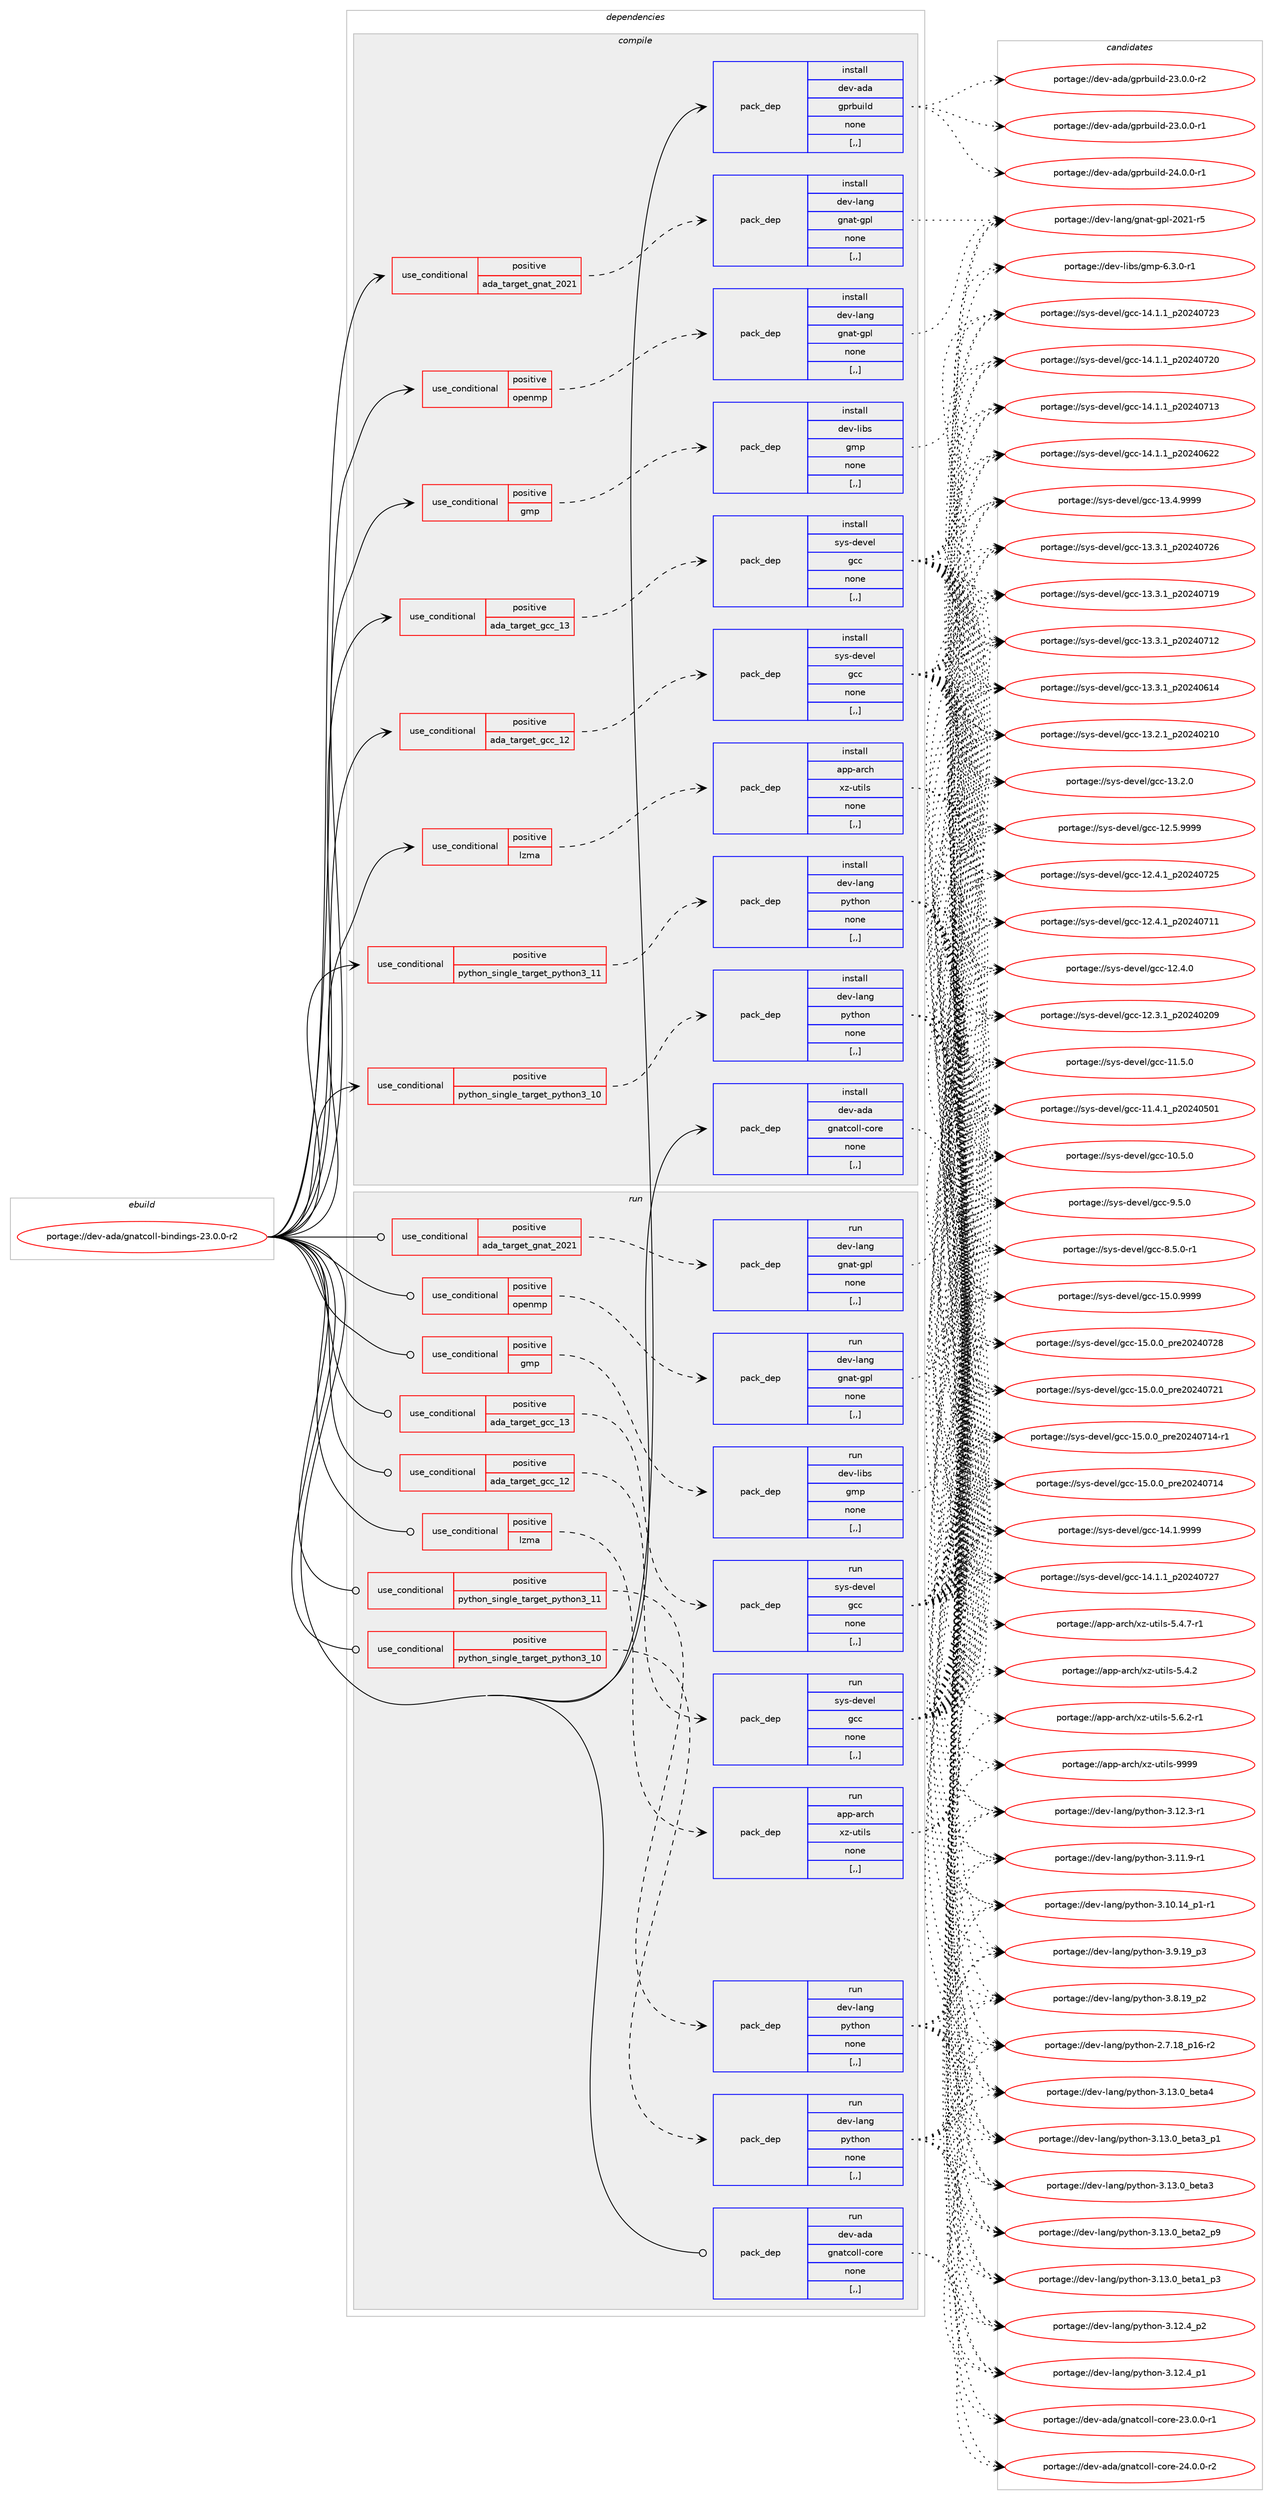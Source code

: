 digraph prolog {

# *************
# Graph options
# *************

newrank=true;
concentrate=true;
compound=true;
graph [rankdir=LR,fontname=Helvetica,fontsize=10,ranksep=1.5];#, ranksep=2.5, nodesep=0.2];
edge  [arrowhead=vee];
node  [fontname=Helvetica,fontsize=10];

# **********
# The ebuild
# **********

subgraph cluster_leftcol {
color=gray;
label=<<i>ebuild</i>>;
id [label="portage://dev-ada/gnatcoll-bindings-23.0.0-r2", color=red, width=4, href="../dev-ada/gnatcoll-bindings-23.0.0-r2.svg"];
}

# ****************
# The dependencies
# ****************

subgraph cluster_midcol {
color=gray;
label=<<i>dependencies</i>>;
subgraph cluster_compile {
fillcolor="#eeeeee";
style=filled;
label=<<i>compile</i>>;
subgraph cond16541 {
dependency64062 [label=<<TABLE BORDER="0" CELLBORDER="1" CELLSPACING="0" CELLPADDING="4"><TR><TD ROWSPAN="3" CELLPADDING="10">use_conditional</TD></TR><TR><TD>positive</TD></TR><TR><TD>ada_target_gcc_12</TD></TR></TABLE>>, shape=none, color=red];
subgraph pack46601 {
dependency64063 [label=<<TABLE BORDER="0" CELLBORDER="1" CELLSPACING="0" CELLPADDING="4" WIDTH="220"><TR><TD ROWSPAN="6" CELLPADDING="30">pack_dep</TD></TR><TR><TD WIDTH="110">install</TD></TR><TR><TD>sys-devel</TD></TR><TR><TD>gcc</TD></TR><TR><TD>none</TD></TR><TR><TD>[,,]</TD></TR></TABLE>>, shape=none, color=blue];
}
dependency64062:e -> dependency64063:w [weight=20,style="dashed",arrowhead="vee"];
}
id:e -> dependency64062:w [weight=20,style="solid",arrowhead="vee"];
subgraph cond16542 {
dependency64064 [label=<<TABLE BORDER="0" CELLBORDER="1" CELLSPACING="0" CELLPADDING="4"><TR><TD ROWSPAN="3" CELLPADDING="10">use_conditional</TD></TR><TR><TD>positive</TD></TR><TR><TD>ada_target_gcc_13</TD></TR></TABLE>>, shape=none, color=red];
subgraph pack46602 {
dependency64065 [label=<<TABLE BORDER="0" CELLBORDER="1" CELLSPACING="0" CELLPADDING="4" WIDTH="220"><TR><TD ROWSPAN="6" CELLPADDING="30">pack_dep</TD></TR><TR><TD WIDTH="110">install</TD></TR><TR><TD>sys-devel</TD></TR><TR><TD>gcc</TD></TR><TR><TD>none</TD></TR><TR><TD>[,,]</TD></TR></TABLE>>, shape=none, color=blue];
}
dependency64064:e -> dependency64065:w [weight=20,style="dashed",arrowhead="vee"];
}
id:e -> dependency64064:w [weight=20,style="solid",arrowhead="vee"];
subgraph cond16543 {
dependency64066 [label=<<TABLE BORDER="0" CELLBORDER="1" CELLSPACING="0" CELLPADDING="4"><TR><TD ROWSPAN="3" CELLPADDING="10">use_conditional</TD></TR><TR><TD>positive</TD></TR><TR><TD>ada_target_gnat_2021</TD></TR></TABLE>>, shape=none, color=red];
subgraph pack46603 {
dependency64067 [label=<<TABLE BORDER="0" CELLBORDER="1" CELLSPACING="0" CELLPADDING="4" WIDTH="220"><TR><TD ROWSPAN="6" CELLPADDING="30">pack_dep</TD></TR><TR><TD WIDTH="110">install</TD></TR><TR><TD>dev-lang</TD></TR><TR><TD>gnat-gpl</TD></TR><TR><TD>none</TD></TR><TR><TD>[,,]</TD></TR></TABLE>>, shape=none, color=blue];
}
dependency64066:e -> dependency64067:w [weight=20,style="dashed",arrowhead="vee"];
}
id:e -> dependency64066:w [weight=20,style="solid",arrowhead="vee"];
subgraph cond16544 {
dependency64068 [label=<<TABLE BORDER="0" CELLBORDER="1" CELLSPACING="0" CELLPADDING="4"><TR><TD ROWSPAN="3" CELLPADDING="10">use_conditional</TD></TR><TR><TD>positive</TD></TR><TR><TD>gmp</TD></TR></TABLE>>, shape=none, color=red];
subgraph pack46604 {
dependency64069 [label=<<TABLE BORDER="0" CELLBORDER="1" CELLSPACING="0" CELLPADDING="4" WIDTH="220"><TR><TD ROWSPAN="6" CELLPADDING="30">pack_dep</TD></TR><TR><TD WIDTH="110">install</TD></TR><TR><TD>dev-libs</TD></TR><TR><TD>gmp</TD></TR><TR><TD>none</TD></TR><TR><TD>[,,]</TD></TR></TABLE>>, shape=none, color=blue];
}
dependency64068:e -> dependency64069:w [weight=20,style="dashed",arrowhead="vee"];
}
id:e -> dependency64068:w [weight=20,style="solid",arrowhead="vee"];
subgraph cond16545 {
dependency64070 [label=<<TABLE BORDER="0" CELLBORDER="1" CELLSPACING="0" CELLPADDING="4"><TR><TD ROWSPAN="3" CELLPADDING="10">use_conditional</TD></TR><TR><TD>positive</TD></TR><TR><TD>lzma</TD></TR></TABLE>>, shape=none, color=red];
subgraph pack46605 {
dependency64071 [label=<<TABLE BORDER="0" CELLBORDER="1" CELLSPACING="0" CELLPADDING="4" WIDTH="220"><TR><TD ROWSPAN="6" CELLPADDING="30">pack_dep</TD></TR><TR><TD WIDTH="110">install</TD></TR><TR><TD>app-arch</TD></TR><TR><TD>xz-utils</TD></TR><TR><TD>none</TD></TR><TR><TD>[,,]</TD></TR></TABLE>>, shape=none, color=blue];
}
dependency64070:e -> dependency64071:w [weight=20,style="dashed",arrowhead="vee"];
}
id:e -> dependency64070:w [weight=20,style="solid",arrowhead="vee"];
subgraph cond16546 {
dependency64072 [label=<<TABLE BORDER="0" CELLBORDER="1" CELLSPACING="0" CELLPADDING="4"><TR><TD ROWSPAN="3" CELLPADDING="10">use_conditional</TD></TR><TR><TD>positive</TD></TR><TR><TD>openmp</TD></TR></TABLE>>, shape=none, color=red];
subgraph pack46606 {
dependency64073 [label=<<TABLE BORDER="0" CELLBORDER="1" CELLSPACING="0" CELLPADDING="4" WIDTH="220"><TR><TD ROWSPAN="6" CELLPADDING="30">pack_dep</TD></TR><TR><TD WIDTH="110">install</TD></TR><TR><TD>dev-lang</TD></TR><TR><TD>gnat-gpl</TD></TR><TR><TD>none</TD></TR><TR><TD>[,,]</TD></TR></TABLE>>, shape=none, color=blue];
}
dependency64072:e -> dependency64073:w [weight=20,style="dashed",arrowhead="vee"];
}
id:e -> dependency64072:w [weight=20,style="solid",arrowhead="vee"];
subgraph cond16547 {
dependency64074 [label=<<TABLE BORDER="0" CELLBORDER="1" CELLSPACING="0" CELLPADDING="4"><TR><TD ROWSPAN="3" CELLPADDING="10">use_conditional</TD></TR><TR><TD>positive</TD></TR><TR><TD>python_single_target_python3_10</TD></TR></TABLE>>, shape=none, color=red];
subgraph pack46607 {
dependency64075 [label=<<TABLE BORDER="0" CELLBORDER="1" CELLSPACING="0" CELLPADDING="4" WIDTH="220"><TR><TD ROWSPAN="6" CELLPADDING="30">pack_dep</TD></TR><TR><TD WIDTH="110">install</TD></TR><TR><TD>dev-lang</TD></TR><TR><TD>python</TD></TR><TR><TD>none</TD></TR><TR><TD>[,,]</TD></TR></TABLE>>, shape=none, color=blue];
}
dependency64074:e -> dependency64075:w [weight=20,style="dashed",arrowhead="vee"];
}
id:e -> dependency64074:w [weight=20,style="solid",arrowhead="vee"];
subgraph cond16548 {
dependency64076 [label=<<TABLE BORDER="0" CELLBORDER="1" CELLSPACING="0" CELLPADDING="4"><TR><TD ROWSPAN="3" CELLPADDING="10">use_conditional</TD></TR><TR><TD>positive</TD></TR><TR><TD>python_single_target_python3_11</TD></TR></TABLE>>, shape=none, color=red];
subgraph pack46608 {
dependency64077 [label=<<TABLE BORDER="0" CELLBORDER="1" CELLSPACING="0" CELLPADDING="4" WIDTH="220"><TR><TD ROWSPAN="6" CELLPADDING="30">pack_dep</TD></TR><TR><TD WIDTH="110">install</TD></TR><TR><TD>dev-lang</TD></TR><TR><TD>python</TD></TR><TR><TD>none</TD></TR><TR><TD>[,,]</TD></TR></TABLE>>, shape=none, color=blue];
}
dependency64076:e -> dependency64077:w [weight=20,style="dashed",arrowhead="vee"];
}
id:e -> dependency64076:w [weight=20,style="solid",arrowhead="vee"];
subgraph pack46609 {
dependency64078 [label=<<TABLE BORDER="0" CELLBORDER="1" CELLSPACING="0" CELLPADDING="4" WIDTH="220"><TR><TD ROWSPAN="6" CELLPADDING="30">pack_dep</TD></TR><TR><TD WIDTH="110">install</TD></TR><TR><TD>dev-ada</TD></TR><TR><TD>gnatcoll-core</TD></TR><TR><TD>none</TD></TR><TR><TD>[,,]</TD></TR></TABLE>>, shape=none, color=blue];
}
id:e -> dependency64078:w [weight=20,style="solid",arrowhead="vee"];
subgraph pack46610 {
dependency64079 [label=<<TABLE BORDER="0" CELLBORDER="1" CELLSPACING="0" CELLPADDING="4" WIDTH="220"><TR><TD ROWSPAN="6" CELLPADDING="30">pack_dep</TD></TR><TR><TD WIDTH="110">install</TD></TR><TR><TD>dev-ada</TD></TR><TR><TD>gprbuild</TD></TR><TR><TD>none</TD></TR><TR><TD>[,,]</TD></TR></TABLE>>, shape=none, color=blue];
}
id:e -> dependency64079:w [weight=20,style="solid",arrowhead="vee"];
}
subgraph cluster_compileandrun {
fillcolor="#eeeeee";
style=filled;
label=<<i>compile and run</i>>;
}
subgraph cluster_run {
fillcolor="#eeeeee";
style=filled;
label=<<i>run</i>>;
subgraph cond16549 {
dependency64080 [label=<<TABLE BORDER="0" CELLBORDER="1" CELLSPACING="0" CELLPADDING="4"><TR><TD ROWSPAN="3" CELLPADDING="10">use_conditional</TD></TR><TR><TD>positive</TD></TR><TR><TD>ada_target_gcc_12</TD></TR></TABLE>>, shape=none, color=red];
subgraph pack46611 {
dependency64081 [label=<<TABLE BORDER="0" CELLBORDER="1" CELLSPACING="0" CELLPADDING="4" WIDTH="220"><TR><TD ROWSPAN="6" CELLPADDING="30">pack_dep</TD></TR><TR><TD WIDTH="110">run</TD></TR><TR><TD>sys-devel</TD></TR><TR><TD>gcc</TD></TR><TR><TD>none</TD></TR><TR><TD>[,,]</TD></TR></TABLE>>, shape=none, color=blue];
}
dependency64080:e -> dependency64081:w [weight=20,style="dashed",arrowhead="vee"];
}
id:e -> dependency64080:w [weight=20,style="solid",arrowhead="odot"];
subgraph cond16550 {
dependency64082 [label=<<TABLE BORDER="0" CELLBORDER="1" CELLSPACING="0" CELLPADDING="4"><TR><TD ROWSPAN="3" CELLPADDING="10">use_conditional</TD></TR><TR><TD>positive</TD></TR><TR><TD>ada_target_gcc_13</TD></TR></TABLE>>, shape=none, color=red];
subgraph pack46612 {
dependency64083 [label=<<TABLE BORDER="0" CELLBORDER="1" CELLSPACING="0" CELLPADDING="4" WIDTH="220"><TR><TD ROWSPAN="6" CELLPADDING="30">pack_dep</TD></TR><TR><TD WIDTH="110">run</TD></TR><TR><TD>sys-devel</TD></TR><TR><TD>gcc</TD></TR><TR><TD>none</TD></TR><TR><TD>[,,]</TD></TR></TABLE>>, shape=none, color=blue];
}
dependency64082:e -> dependency64083:w [weight=20,style="dashed",arrowhead="vee"];
}
id:e -> dependency64082:w [weight=20,style="solid",arrowhead="odot"];
subgraph cond16551 {
dependency64084 [label=<<TABLE BORDER="0" CELLBORDER="1" CELLSPACING="0" CELLPADDING="4"><TR><TD ROWSPAN="3" CELLPADDING="10">use_conditional</TD></TR><TR><TD>positive</TD></TR><TR><TD>ada_target_gnat_2021</TD></TR></TABLE>>, shape=none, color=red];
subgraph pack46613 {
dependency64085 [label=<<TABLE BORDER="0" CELLBORDER="1" CELLSPACING="0" CELLPADDING="4" WIDTH="220"><TR><TD ROWSPAN="6" CELLPADDING="30">pack_dep</TD></TR><TR><TD WIDTH="110">run</TD></TR><TR><TD>dev-lang</TD></TR><TR><TD>gnat-gpl</TD></TR><TR><TD>none</TD></TR><TR><TD>[,,]</TD></TR></TABLE>>, shape=none, color=blue];
}
dependency64084:e -> dependency64085:w [weight=20,style="dashed",arrowhead="vee"];
}
id:e -> dependency64084:w [weight=20,style="solid",arrowhead="odot"];
subgraph cond16552 {
dependency64086 [label=<<TABLE BORDER="0" CELLBORDER="1" CELLSPACING="0" CELLPADDING="4"><TR><TD ROWSPAN="3" CELLPADDING="10">use_conditional</TD></TR><TR><TD>positive</TD></TR><TR><TD>gmp</TD></TR></TABLE>>, shape=none, color=red];
subgraph pack46614 {
dependency64087 [label=<<TABLE BORDER="0" CELLBORDER="1" CELLSPACING="0" CELLPADDING="4" WIDTH="220"><TR><TD ROWSPAN="6" CELLPADDING="30">pack_dep</TD></TR><TR><TD WIDTH="110">run</TD></TR><TR><TD>dev-libs</TD></TR><TR><TD>gmp</TD></TR><TR><TD>none</TD></TR><TR><TD>[,,]</TD></TR></TABLE>>, shape=none, color=blue];
}
dependency64086:e -> dependency64087:w [weight=20,style="dashed",arrowhead="vee"];
}
id:e -> dependency64086:w [weight=20,style="solid",arrowhead="odot"];
subgraph cond16553 {
dependency64088 [label=<<TABLE BORDER="0" CELLBORDER="1" CELLSPACING="0" CELLPADDING="4"><TR><TD ROWSPAN="3" CELLPADDING="10">use_conditional</TD></TR><TR><TD>positive</TD></TR><TR><TD>lzma</TD></TR></TABLE>>, shape=none, color=red];
subgraph pack46615 {
dependency64089 [label=<<TABLE BORDER="0" CELLBORDER="1" CELLSPACING="0" CELLPADDING="4" WIDTH="220"><TR><TD ROWSPAN="6" CELLPADDING="30">pack_dep</TD></TR><TR><TD WIDTH="110">run</TD></TR><TR><TD>app-arch</TD></TR><TR><TD>xz-utils</TD></TR><TR><TD>none</TD></TR><TR><TD>[,,]</TD></TR></TABLE>>, shape=none, color=blue];
}
dependency64088:e -> dependency64089:w [weight=20,style="dashed",arrowhead="vee"];
}
id:e -> dependency64088:w [weight=20,style="solid",arrowhead="odot"];
subgraph cond16554 {
dependency64090 [label=<<TABLE BORDER="0" CELLBORDER="1" CELLSPACING="0" CELLPADDING="4"><TR><TD ROWSPAN="3" CELLPADDING="10">use_conditional</TD></TR><TR><TD>positive</TD></TR><TR><TD>openmp</TD></TR></TABLE>>, shape=none, color=red];
subgraph pack46616 {
dependency64091 [label=<<TABLE BORDER="0" CELLBORDER="1" CELLSPACING="0" CELLPADDING="4" WIDTH="220"><TR><TD ROWSPAN="6" CELLPADDING="30">pack_dep</TD></TR><TR><TD WIDTH="110">run</TD></TR><TR><TD>dev-lang</TD></TR><TR><TD>gnat-gpl</TD></TR><TR><TD>none</TD></TR><TR><TD>[,,]</TD></TR></TABLE>>, shape=none, color=blue];
}
dependency64090:e -> dependency64091:w [weight=20,style="dashed",arrowhead="vee"];
}
id:e -> dependency64090:w [weight=20,style="solid",arrowhead="odot"];
subgraph cond16555 {
dependency64092 [label=<<TABLE BORDER="0" CELLBORDER="1" CELLSPACING="0" CELLPADDING="4"><TR><TD ROWSPAN="3" CELLPADDING="10">use_conditional</TD></TR><TR><TD>positive</TD></TR><TR><TD>python_single_target_python3_10</TD></TR></TABLE>>, shape=none, color=red];
subgraph pack46617 {
dependency64093 [label=<<TABLE BORDER="0" CELLBORDER="1" CELLSPACING="0" CELLPADDING="4" WIDTH="220"><TR><TD ROWSPAN="6" CELLPADDING="30">pack_dep</TD></TR><TR><TD WIDTH="110">run</TD></TR><TR><TD>dev-lang</TD></TR><TR><TD>python</TD></TR><TR><TD>none</TD></TR><TR><TD>[,,]</TD></TR></TABLE>>, shape=none, color=blue];
}
dependency64092:e -> dependency64093:w [weight=20,style="dashed",arrowhead="vee"];
}
id:e -> dependency64092:w [weight=20,style="solid",arrowhead="odot"];
subgraph cond16556 {
dependency64094 [label=<<TABLE BORDER="0" CELLBORDER="1" CELLSPACING="0" CELLPADDING="4"><TR><TD ROWSPAN="3" CELLPADDING="10">use_conditional</TD></TR><TR><TD>positive</TD></TR><TR><TD>python_single_target_python3_11</TD></TR></TABLE>>, shape=none, color=red];
subgraph pack46618 {
dependency64095 [label=<<TABLE BORDER="0" CELLBORDER="1" CELLSPACING="0" CELLPADDING="4" WIDTH="220"><TR><TD ROWSPAN="6" CELLPADDING="30">pack_dep</TD></TR><TR><TD WIDTH="110">run</TD></TR><TR><TD>dev-lang</TD></TR><TR><TD>python</TD></TR><TR><TD>none</TD></TR><TR><TD>[,,]</TD></TR></TABLE>>, shape=none, color=blue];
}
dependency64094:e -> dependency64095:w [weight=20,style="dashed",arrowhead="vee"];
}
id:e -> dependency64094:w [weight=20,style="solid",arrowhead="odot"];
subgraph pack46619 {
dependency64096 [label=<<TABLE BORDER="0" CELLBORDER="1" CELLSPACING="0" CELLPADDING="4" WIDTH="220"><TR><TD ROWSPAN="6" CELLPADDING="30">pack_dep</TD></TR><TR><TD WIDTH="110">run</TD></TR><TR><TD>dev-ada</TD></TR><TR><TD>gnatcoll-core</TD></TR><TR><TD>none</TD></TR><TR><TD>[,,]</TD></TR></TABLE>>, shape=none, color=blue];
}
id:e -> dependency64096:w [weight=20,style="solid",arrowhead="odot"];
}
}

# **************
# The candidates
# **************

subgraph cluster_choices {
rank=same;
color=gray;
label=<<i>candidates</i>>;

subgraph choice46601 {
color=black;
nodesep=1;
choice1151211154510010111810110847103999945495346484657575757 [label="portage://sys-devel/gcc-15.0.9999", color=red, width=4,href="../sys-devel/gcc-15.0.9999.svg"];
choice1151211154510010111810110847103999945495346484648951121141015048505248555056 [label="portage://sys-devel/gcc-15.0.0_pre20240728", color=red, width=4,href="../sys-devel/gcc-15.0.0_pre20240728.svg"];
choice1151211154510010111810110847103999945495346484648951121141015048505248555049 [label="portage://sys-devel/gcc-15.0.0_pre20240721", color=red, width=4,href="../sys-devel/gcc-15.0.0_pre20240721.svg"];
choice11512111545100101118101108471039999454953464846489511211410150485052485549524511449 [label="portage://sys-devel/gcc-15.0.0_pre20240714-r1", color=red, width=4,href="../sys-devel/gcc-15.0.0_pre20240714-r1.svg"];
choice1151211154510010111810110847103999945495346484648951121141015048505248554952 [label="portage://sys-devel/gcc-15.0.0_pre20240714", color=red, width=4,href="../sys-devel/gcc-15.0.0_pre20240714.svg"];
choice1151211154510010111810110847103999945495246494657575757 [label="portage://sys-devel/gcc-14.1.9999", color=red, width=4,href="../sys-devel/gcc-14.1.9999.svg"];
choice1151211154510010111810110847103999945495246494649951125048505248555055 [label="portage://sys-devel/gcc-14.1.1_p20240727", color=red, width=4,href="../sys-devel/gcc-14.1.1_p20240727.svg"];
choice1151211154510010111810110847103999945495246494649951125048505248555051 [label="portage://sys-devel/gcc-14.1.1_p20240723", color=red, width=4,href="../sys-devel/gcc-14.1.1_p20240723.svg"];
choice1151211154510010111810110847103999945495246494649951125048505248555048 [label="portage://sys-devel/gcc-14.1.1_p20240720", color=red, width=4,href="../sys-devel/gcc-14.1.1_p20240720.svg"];
choice1151211154510010111810110847103999945495246494649951125048505248554951 [label="portage://sys-devel/gcc-14.1.1_p20240713", color=red, width=4,href="../sys-devel/gcc-14.1.1_p20240713.svg"];
choice1151211154510010111810110847103999945495246494649951125048505248545050 [label="portage://sys-devel/gcc-14.1.1_p20240622", color=red, width=4,href="../sys-devel/gcc-14.1.1_p20240622.svg"];
choice1151211154510010111810110847103999945495146524657575757 [label="portage://sys-devel/gcc-13.4.9999", color=red, width=4,href="../sys-devel/gcc-13.4.9999.svg"];
choice1151211154510010111810110847103999945495146514649951125048505248555054 [label="portage://sys-devel/gcc-13.3.1_p20240726", color=red, width=4,href="../sys-devel/gcc-13.3.1_p20240726.svg"];
choice1151211154510010111810110847103999945495146514649951125048505248554957 [label="portage://sys-devel/gcc-13.3.1_p20240719", color=red, width=4,href="../sys-devel/gcc-13.3.1_p20240719.svg"];
choice1151211154510010111810110847103999945495146514649951125048505248554950 [label="portage://sys-devel/gcc-13.3.1_p20240712", color=red, width=4,href="../sys-devel/gcc-13.3.1_p20240712.svg"];
choice1151211154510010111810110847103999945495146514649951125048505248544952 [label="portage://sys-devel/gcc-13.3.1_p20240614", color=red, width=4,href="../sys-devel/gcc-13.3.1_p20240614.svg"];
choice1151211154510010111810110847103999945495146504649951125048505248504948 [label="portage://sys-devel/gcc-13.2.1_p20240210", color=red, width=4,href="../sys-devel/gcc-13.2.1_p20240210.svg"];
choice1151211154510010111810110847103999945495146504648 [label="portage://sys-devel/gcc-13.2.0", color=red, width=4,href="../sys-devel/gcc-13.2.0.svg"];
choice1151211154510010111810110847103999945495046534657575757 [label="portage://sys-devel/gcc-12.5.9999", color=red, width=4,href="../sys-devel/gcc-12.5.9999.svg"];
choice1151211154510010111810110847103999945495046524649951125048505248555053 [label="portage://sys-devel/gcc-12.4.1_p20240725", color=red, width=4,href="../sys-devel/gcc-12.4.1_p20240725.svg"];
choice1151211154510010111810110847103999945495046524649951125048505248554949 [label="portage://sys-devel/gcc-12.4.1_p20240711", color=red, width=4,href="../sys-devel/gcc-12.4.1_p20240711.svg"];
choice1151211154510010111810110847103999945495046524648 [label="portage://sys-devel/gcc-12.4.0", color=red, width=4,href="../sys-devel/gcc-12.4.0.svg"];
choice1151211154510010111810110847103999945495046514649951125048505248504857 [label="portage://sys-devel/gcc-12.3.1_p20240209", color=red, width=4,href="../sys-devel/gcc-12.3.1_p20240209.svg"];
choice1151211154510010111810110847103999945494946534648 [label="portage://sys-devel/gcc-11.5.0", color=red, width=4,href="../sys-devel/gcc-11.5.0.svg"];
choice1151211154510010111810110847103999945494946524649951125048505248534849 [label="portage://sys-devel/gcc-11.4.1_p20240501", color=red, width=4,href="../sys-devel/gcc-11.4.1_p20240501.svg"];
choice1151211154510010111810110847103999945494846534648 [label="portage://sys-devel/gcc-10.5.0", color=red, width=4,href="../sys-devel/gcc-10.5.0.svg"];
choice11512111545100101118101108471039999455746534648 [label="portage://sys-devel/gcc-9.5.0", color=red, width=4,href="../sys-devel/gcc-9.5.0.svg"];
choice115121115451001011181011084710399994556465346484511449 [label="portage://sys-devel/gcc-8.5.0-r1", color=red, width=4,href="../sys-devel/gcc-8.5.0-r1.svg"];
dependency64063:e -> choice1151211154510010111810110847103999945495346484657575757:w [style=dotted,weight="100"];
dependency64063:e -> choice1151211154510010111810110847103999945495346484648951121141015048505248555056:w [style=dotted,weight="100"];
dependency64063:e -> choice1151211154510010111810110847103999945495346484648951121141015048505248555049:w [style=dotted,weight="100"];
dependency64063:e -> choice11512111545100101118101108471039999454953464846489511211410150485052485549524511449:w [style=dotted,weight="100"];
dependency64063:e -> choice1151211154510010111810110847103999945495346484648951121141015048505248554952:w [style=dotted,weight="100"];
dependency64063:e -> choice1151211154510010111810110847103999945495246494657575757:w [style=dotted,weight="100"];
dependency64063:e -> choice1151211154510010111810110847103999945495246494649951125048505248555055:w [style=dotted,weight="100"];
dependency64063:e -> choice1151211154510010111810110847103999945495246494649951125048505248555051:w [style=dotted,weight="100"];
dependency64063:e -> choice1151211154510010111810110847103999945495246494649951125048505248555048:w [style=dotted,weight="100"];
dependency64063:e -> choice1151211154510010111810110847103999945495246494649951125048505248554951:w [style=dotted,weight="100"];
dependency64063:e -> choice1151211154510010111810110847103999945495246494649951125048505248545050:w [style=dotted,weight="100"];
dependency64063:e -> choice1151211154510010111810110847103999945495146524657575757:w [style=dotted,weight="100"];
dependency64063:e -> choice1151211154510010111810110847103999945495146514649951125048505248555054:w [style=dotted,weight="100"];
dependency64063:e -> choice1151211154510010111810110847103999945495146514649951125048505248554957:w [style=dotted,weight="100"];
dependency64063:e -> choice1151211154510010111810110847103999945495146514649951125048505248554950:w [style=dotted,weight="100"];
dependency64063:e -> choice1151211154510010111810110847103999945495146514649951125048505248544952:w [style=dotted,weight="100"];
dependency64063:e -> choice1151211154510010111810110847103999945495146504649951125048505248504948:w [style=dotted,weight="100"];
dependency64063:e -> choice1151211154510010111810110847103999945495146504648:w [style=dotted,weight="100"];
dependency64063:e -> choice1151211154510010111810110847103999945495046534657575757:w [style=dotted,weight="100"];
dependency64063:e -> choice1151211154510010111810110847103999945495046524649951125048505248555053:w [style=dotted,weight="100"];
dependency64063:e -> choice1151211154510010111810110847103999945495046524649951125048505248554949:w [style=dotted,weight="100"];
dependency64063:e -> choice1151211154510010111810110847103999945495046524648:w [style=dotted,weight="100"];
dependency64063:e -> choice1151211154510010111810110847103999945495046514649951125048505248504857:w [style=dotted,weight="100"];
dependency64063:e -> choice1151211154510010111810110847103999945494946534648:w [style=dotted,weight="100"];
dependency64063:e -> choice1151211154510010111810110847103999945494946524649951125048505248534849:w [style=dotted,weight="100"];
dependency64063:e -> choice1151211154510010111810110847103999945494846534648:w [style=dotted,weight="100"];
dependency64063:e -> choice11512111545100101118101108471039999455746534648:w [style=dotted,weight="100"];
dependency64063:e -> choice115121115451001011181011084710399994556465346484511449:w [style=dotted,weight="100"];
}
subgraph choice46602 {
color=black;
nodesep=1;
choice1151211154510010111810110847103999945495346484657575757 [label="portage://sys-devel/gcc-15.0.9999", color=red, width=4,href="../sys-devel/gcc-15.0.9999.svg"];
choice1151211154510010111810110847103999945495346484648951121141015048505248555056 [label="portage://sys-devel/gcc-15.0.0_pre20240728", color=red, width=4,href="../sys-devel/gcc-15.0.0_pre20240728.svg"];
choice1151211154510010111810110847103999945495346484648951121141015048505248555049 [label="portage://sys-devel/gcc-15.0.0_pre20240721", color=red, width=4,href="../sys-devel/gcc-15.0.0_pre20240721.svg"];
choice11512111545100101118101108471039999454953464846489511211410150485052485549524511449 [label="portage://sys-devel/gcc-15.0.0_pre20240714-r1", color=red, width=4,href="../sys-devel/gcc-15.0.0_pre20240714-r1.svg"];
choice1151211154510010111810110847103999945495346484648951121141015048505248554952 [label="portage://sys-devel/gcc-15.0.0_pre20240714", color=red, width=4,href="../sys-devel/gcc-15.0.0_pre20240714.svg"];
choice1151211154510010111810110847103999945495246494657575757 [label="portage://sys-devel/gcc-14.1.9999", color=red, width=4,href="../sys-devel/gcc-14.1.9999.svg"];
choice1151211154510010111810110847103999945495246494649951125048505248555055 [label="portage://sys-devel/gcc-14.1.1_p20240727", color=red, width=4,href="../sys-devel/gcc-14.1.1_p20240727.svg"];
choice1151211154510010111810110847103999945495246494649951125048505248555051 [label="portage://sys-devel/gcc-14.1.1_p20240723", color=red, width=4,href="../sys-devel/gcc-14.1.1_p20240723.svg"];
choice1151211154510010111810110847103999945495246494649951125048505248555048 [label="portage://sys-devel/gcc-14.1.1_p20240720", color=red, width=4,href="../sys-devel/gcc-14.1.1_p20240720.svg"];
choice1151211154510010111810110847103999945495246494649951125048505248554951 [label="portage://sys-devel/gcc-14.1.1_p20240713", color=red, width=4,href="../sys-devel/gcc-14.1.1_p20240713.svg"];
choice1151211154510010111810110847103999945495246494649951125048505248545050 [label="portage://sys-devel/gcc-14.1.1_p20240622", color=red, width=4,href="../sys-devel/gcc-14.1.1_p20240622.svg"];
choice1151211154510010111810110847103999945495146524657575757 [label="portage://sys-devel/gcc-13.4.9999", color=red, width=4,href="../sys-devel/gcc-13.4.9999.svg"];
choice1151211154510010111810110847103999945495146514649951125048505248555054 [label="portage://sys-devel/gcc-13.3.1_p20240726", color=red, width=4,href="../sys-devel/gcc-13.3.1_p20240726.svg"];
choice1151211154510010111810110847103999945495146514649951125048505248554957 [label="portage://sys-devel/gcc-13.3.1_p20240719", color=red, width=4,href="../sys-devel/gcc-13.3.1_p20240719.svg"];
choice1151211154510010111810110847103999945495146514649951125048505248554950 [label="portage://sys-devel/gcc-13.3.1_p20240712", color=red, width=4,href="../sys-devel/gcc-13.3.1_p20240712.svg"];
choice1151211154510010111810110847103999945495146514649951125048505248544952 [label="portage://sys-devel/gcc-13.3.1_p20240614", color=red, width=4,href="../sys-devel/gcc-13.3.1_p20240614.svg"];
choice1151211154510010111810110847103999945495146504649951125048505248504948 [label="portage://sys-devel/gcc-13.2.1_p20240210", color=red, width=4,href="../sys-devel/gcc-13.2.1_p20240210.svg"];
choice1151211154510010111810110847103999945495146504648 [label="portage://sys-devel/gcc-13.2.0", color=red, width=4,href="../sys-devel/gcc-13.2.0.svg"];
choice1151211154510010111810110847103999945495046534657575757 [label="portage://sys-devel/gcc-12.5.9999", color=red, width=4,href="../sys-devel/gcc-12.5.9999.svg"];
choice1151211154510010111810110847103999945495046524649951125048505248555053 [label="portage://sys-devel/gcc-12.4.1_p20240725", color=red, width=4,href="../sys-devel/gcc-12.4.1_p20240725.svg"];
choice1151211154510010111810110847103999945495046524649951125048505248554949 [label="portage://sys-devel/gcc-12.4.1_p20240711", color=red, width=4,href="../sys-devel/gcc-12.4.1_p20240711.svg"];
choice1151211154510010111810110847103999945495046524648 [label="portage://sys-devel/gcc-12.4.0", color=red, width=4,href="../sys-devel/gcc-12.4.0.svg"];
choice1151211154510010111810110847103999945495046514649951125048505248504857 [label="portage://sys-devel/gcc-12.3.1_p20240209", color=red, width=4,href="../sys-devel/gcc-12.3.1_p20240209.svg"];
choice1151211154510010111810110847103999945494946534648 [label="portage://sys-devel/gcc-11.5.0", color=red, width=4,href="../sys-devel/gcc-11.5.0.svg"];
choice1151211154510010111810110847103999945494946524649951125048505248534849 [label="portage://sys-devel/gcc-11.4.1_p20240501", color=red, width=4,href="../sys-devel/gcc-11.4.1_p20240501.svg"];
choice1151211154510010111810110847103999945494846534648 [label="portage://sys-devel/gcc-10.5.0", color=red, width=4,href="../sys-devel/gcc-10.5.0.svg"];
choice11512111545100101118101108471039999455746534648 [label="portage://sys-devel/gcc-9.5.0", color=red, width=4,href="../sys-devel/gcc-9.5.0.svg"];
choice115121115451001011181011084710399994556465346484511449 [label="portage://sys-devel/gcc-8.5.0-r1", color=red, width=4,href="../sys-devel/gcc-8.5.0-r1.svg"];
dependency64065:e -> choice1151211154510010111810110847103999945495346484657575757:w [style=dotted,weight="100"];
dependency64065:e -> choice1151211154510010111810110847103999945495346484648951121141015048505248555056:w [style=dotted,weight="100"];
dependency64065:e -> choice1151211154510010111810110847103999945495346484648951121141015048505248555049:w [style=dotted,weight="100"];
dependency64065:e -> choice11512111545100101118101108471039999454953464846489511211410150485052485549524511449:w [style=dotted,weight="100"];
dependency64065:e -> choice1151211154510010111810110847103999945495346484648951121141015048505248554952:w [style=dotted,weight="100"];
dependency64065:e -> choice1151211154510010111810110847103999945495246494657575757:w [style=dotted,weight="100"];
dependency64065:e -> choice1151211154510010111810110847103999945495246494649951125048505248555055:w [style=dotted,weight="100"];
dependency64065:e -> choice1151211154510010111810110847103999945495246494649951125048505248555051:w [style=dotted,weight="100"];
dependency64065:e -> choice1151211154510010111810110847103999945495246494649951125048505248555048:w [style=dotted,weight="100"];
dependency64065:e -> choice1151211154510010111810110847103999945495246494649951125048505248554951:w [style=dotted,weight="100"];
dependency64065:e -> choice1151211154510010111810110847103999945495246494649951125048505248545050:w [style=dotted,weight="100"];
dependency64065:e -> choice1151211154510010111810110847103999945495146524657575757:w [style=dotted,weight="100"];
dependency64065:e -> choice1151211154510010111810110847103999945495146514649951125048505248555054:w [style=dotted,weight="100"];
dependency64065:e -> choice1151211154510010111810110847103999945495146514649951125048505248554957:w [style=dotted,weight="100"];
dependency64065:e -> choice1151211154510010111810110847103999945495146514649951125048505248554950:w [style=dotted,weight="100"];
dependency64065:e -> choice1151211154510010111810110847103999945495146514649951125048505248544952:w [style=dotted,weight="100"];
dependency64065:e -> choice1151211154510010111810110847103999945495146504649951125048505248504948:w [style=dotted,weight="100"];
dependency64065:e -> choice1151211154510010111810110847103999945495146504648:w [style=dotted,weight="100"];
dependency64065:e -> choice1151211154510010111810110847103999945495046534657575757:w [style=dotted,weight="100"];
dependency64065:e -> choice1151211154510010111810110847103999945495046524649951125048505248555053:w [style=dotted,weight="100"];
dependency64065:e -> choice1151211154510010111810110847103999945495046524649951125048505248554949:w [style=dotted,weight="100"];
dependency64065:e -> choice1151211154510010111810110847103999945495046524648:w [style=dotted,weight="100"];
dependency64065:e -> choice1151211154510010111810110847103999945495046514649951125048505248504857:w [style=dotted,weight="100"];
dependency64065:e -> choice1151211154510010111810110847103999945494946534648:w [style=dotted,weight="100"];
dependency64065:e -> choice1151211154510010111810110847103999945494946524649951125048505248534849:w [style=dotted,weight="100"];
dependency64065:e -> choice1151211154510010111810110847103999945494846534648:w [style=dotted,weight="100"];
dependency64065:e -> choice11512111545100101118101108471039999455746534648:w [style=dotted,weight="100"];
dependency64065:e -> choice115121115451001011181011084710399994556465346484511449:w [style=dotted,weight="100"];
}
subgraph choice46603 {
color=black;
nodesep=1;
choice100101118451089711010347103110971164510311210845504850494511453 [label="portage://dev-lang/gnat-gpl-2021-r5", color=red, width=4,href="../dev-lang/gnat-gpl-2021-r5.svg"];
dependency64067:e -> choice100101118451089711010347103110971164510311210845504850494511453:w [style=dotted,weight="100"];
}
subgraph choice46604 {
color=black;
nodesep=1;
choice1001011184510810598115471031091124554465146484511449 [label="portage://dev-libs/gmp-6.3.0-r1", color=red, width=4,href="../dev-libs/gmp-6.3.0-r1.svg"];
dependency64069:e -> choice1001011184510810598115471031091124554465146484511449:w [style=dotted,weight="100"];
}
subgraph choice46605 {
color=black;
nodesep=1;
choice9711211245971149910447120122451171161051081154557575757 [label="portage://app-arch/xz-utils-9999", color=red, width=4,href="../app-arch/xz-utils-9999.svg"];
choice9711211245971149910447120122451171161051081154553465446504511449 [label="portage://app-arch/xz-utils-5.6.2-r1", color=red, width=4,href="../app-arch/xz-utils-5.6.2-r1.svg"];
choice9711211245971149910447120122451171161051081154553465246554511449 [label="portage://app-arch/xz-utils-5.4.7-r1", color=red, width=4,href="../app-arch/xz-utils-5.4.7-r1.svg"];
choice971121124597114991044712012245117116105108115455346524650 [label="portage://app-arch/xz-utils-5.4.2", color=red, width=4,href="../app-arch/xz-utils-5.4.2.svg"];
dependency64071:e -> choice9711211245971149910447120122451171161051081154557575757:w [style=dotted,weight="100"];
dependency64071:e -> choice9711211245971149910447120122451171161051081154553465446504511449:w [style=dotted,weight="100"];
dependency64071:e -> choice9711211245971149910447120122451171161051081154553465246554511449:w [style=dotted,weight="100"];
dependency64071:e -> choice971121124597114991044712012245117116105108115455346524650:w [style=dotted,weight="100"];
}
subgraph choice46606 {
color=black;
nodesep=1;
choice100101118451089711010347103110971164510311210845504850494511453 [label="portage://dev-lang/gnat-gpl-2021-r5", color=red, width=4,href="../dev-lang/gnat-gpl-2021-r5.svg"];
dependency64073:e -> choice100101118451089711010347103110971164510311210845504850494511453:w [style=dotted,weight="100"];
}
subgraph choice46607 {
color=black;
nodesep=1;
choice1001011184510897110103471121211161041111104551464951464895981011169752 [label="portage://dev-lang/python-3.13.0_beta4", color=red, width=4,href="../dev-lang/python-3.13.0_beta4.svg"];
choice10010111845108971101034711212111610411111045514649514648959810111697519511249 [label="portage://dev-lang/python-3.13.0_beta3_p1", color=red, width=4,href="../dev-lang/python-3.13.0_beta3_p1.svg"];
choice1001011184510897110103471121211161041111104551464951464895981011169751 [label="portage://dev-lang/python-3.13.0_beta3", color=red, width=4,href="../dev-lang/python-3.13.0_beta3.svg"];
choice10010111845108971101034711212111610411111045514649514648959810111697509511257 [label="portage://dev-lang/python-3.13.0_beta2_p9", color=red, width=4,href="../dev-lang/python-3.13.0_beta2_p9.svg"];
choice10010111845108971101034711212111610411111045514649514648959810111697499511251 [label="portage://dev-lang/python-3.13.0_beta1_p3", color=red, width=4,href="../dev-lang/python-3.13.0_beta1_p3.svg"];
choice100101118451089711010347112121116104111110455146495046529511250 [label="portage://dev-lang/python-3.12.4_p2", color=red, width=4,href="../dev-lang/python-3.12.4_p2.svg"];
choice100101118451089711010347112121116104111110455146495046529511249 [label="portage://dev-lang/python-3.12.4_p1", color=red, width=4,href="../dev-lang/python-3.12.4_p1.svg"];
choice100101118451089711010347112121116104111110455146495046514511449 [label="portage://dev-lang/python-3.12.3-r1", color=red, width=4,href="../dev-lang/python-3.12.3-r1.svg"];
choice100101118451089711010347112121116104111110455146494946574511449 [label="portage://dev-lang/python-3.11.9-r1", color=red, width=4,href="../dev-lang/python-3.11.9-r1.svg"];
choice100101118451089711010347112121116104111110455146494846495295112494511449 [label="portage://dev-lang/python-3.10.14_p1-r1", color=red, width=4,href="../dev-lang/python-3.10.14_p1-r1.svg"];
choice100101118451089711010347112121116104111110455146574649579511251 [label="portage://dev-lang/python-3.9.19_p3", color=red, width=4,href="../dev-lang/python-3.9.19_p3.svg"];
choice100101118451089711010347112121116104111110455146564649579511250 [label="portage://dev-lang/python-3.8.19_p2", color=red, width=4,href="../dev-lang/python-3.8.19_p2.svg"];
choice100101118451089711010347112121116104111110455046554649569511249544511450 [label="portage://dev-lang/python-2.7.18_p16-r2", color=red, width=4,href="../dev-lang/python-2.7.18_p16-r2.svg"];
dependency64075:e -> choice1001011184510897110103471121211161041111104551464951464895981011169752:w [style=dotted,weight="100"];
dependency64075:e -> choice10010111845108971101034711212111610411111045514649514648959810111697519511249:w [style=dotted,weight="100"];
dependency64075:e -> choice1001011184510897110103471121211161041111104551464951464895981011169751:w [style=dotted,weight="100"];
dependency64075:e -> choice10010111845108971101034711212111610411111045514649514648959810111697509511257:w [style=dotted,weight="100"];
dependency64075:e -> choice10010111845108971101034711212111610411111045514649514648959810111697499511251:w [style=dotted,weight="100"];
dependency64075:e -> choice100101118451089711010347112121116104111110455146495046529511250:w [style=dotted,weight="100"];
dependency64075:e -> choice100101118451089711010347112121116104111110455146495046529511249:w [style=dotted,weight="100"];
dependency64075:e -> choice100101118451089711010347112121116104111110455146495046514511449:w [style=dotted,weight="100"];
dependency64075:e -> choice100101118451089711010347112121116104111110455146494946574511449:w [style=dotted,weight="100"];
dependency64075:e -> choice100101118451089711010347112121116104111110455146494846495295112494511449:w [style=dotted,weight="100"];
dependency64075:e -> choice100101118451089711010347112121116104111110455146574649579511251:w [style=dotted,weight="100"];
dependency64075:e -> choice100101118451089711010347112121116104111110455146564649579511250:w [style=dotted,weight="100"];
dependency64075:e -> choice100101118451089711010347112121116104111110455046554649569511249544511450:w [style=dotted,weight="100"];
}
subgraph choice46608 {
color=black;
nodesep=1;
choice1001011184510897110103471121211161041111104551464951464895981011169752 [label="portage://dev-lang/python-3.13.0_beta4", color=red, width=4,href="../dev-lang/python-3.13.0_beta4.svg"];
choice10010111845108971101034711212111610411111045514649514648959810111697519511249 [label="portage://dev-lang/python-3.13.0_beta3_p1", color=red, width=4,href="../dev-lang/python-3.13.0_beta3_p1.svg"];
choice1001011184510897110103471121211161041111104551464951464895981011169751 [label="portage://dev-lang/python-3.13.0_beta3", color=red, width=4,href="../dev-lang/python-3.13.0_beta3.svg"];
choice10010111845108971101034711212111610411111045514649514648959810111697509511257 [label="portage://dev-lang/python-3.13.0_beta2_p9", color=red, width=4,href="../dev-lang/python-3.13.0_beta2_p9.svg"];
choice10010111845108971101034711212111610411111045514649514648959810111697499511251 [label="portage://dev-lang/python-3.13.0_beta1_p3", color=red, width=4,href="../dev-lang/python-3.13.0_beta1_p3.svg"];
choice100101118451089711010347112121116104111110455146495046529511250 [label="portage://dev-lang/python-3.12.4_p2", color=red, width=4,href="../dev-lang/python-3.12.4_p2.svg"];
choice100101118451089711010347112121116104111110455146495046529511249 [label="portage://dev-lang/python-3.12.4_p1", color=red, width=4,href="../dev-lang/python-3.12.4_p1.svg"];
choice100101118451089711010347112121116104111110455146495046514511449 [label="portage://dev-lang/python-3.12.3-r1", color=red, width=4,href="../dev-lang/python-3.12.3-r1.svg"];
choice100101118451089711010347112121116104111110455146494946574511449 [label="portage://dev-lang/python-3.11.9-r1", color=red, width=4,href="../dev-lang/python-3.11.9-r1.svg"];
choice100101118451089711010347112121116104111110455146494846495295112494511449 [label="portage://dev-lang/python-3.10.14_p1-r1", color=red, width=4,href="../dev-lang/python-3.10.14_p1-r1.svg"];
choice100101118451089711010347112121116104111110455146574649579511251 [label="portage://dev-lang/python-3.9.19_p3", color=red, width=4,href="../dev-lang/python-3.9.19_p3.svg"];
choice100101118451089711010347112121116104111110455146564649579511250 [label="portage://dev-lang/python-3.8.19_p2", color=red, width=4,href="../dev-lang/python-3.8.19_p2.svg"];
choice100101118451089711010347112121116104111110455046554649569511249544511450 [label="portage://dev-lang/python-2.7.18_p16-r2", color=red, width=4,href="../dev-lang/python-2.7.18_p16-r2.svg"];
dependency64077:e -> choice1001011184510897110103471121211161041111104551464951464895981011169752:w [style=dotted,weight="100"];
dependency64077:e -> choice10010111845108971101034711212111610411111045514649514648959810111697519511249:w [style=dotted,weight="100"];
dependency64077:e -> choice1001011184510897110103471121211161041111104551464951464895981011169751:w [style=dotted,weight="100"];
dependency64077:e -> choice10010111845108971101034711212111610411111045514649514648959810111697509511257:w [style=dotted,weight="100"];
dependency64077:e -> choice10010111845108971101034711212111610411111045514649514648959810111697499511251:w [style=dotted,weight="100"];
dependency64077:e -> choice100101118451089711010347112121116104111110455146495046529511250:w [style=dotted,weight="100"];
dependency64077:e -> choice100101118451089711010347112121116104111110455146495046529511249:w [style=dotted,weight="100"];
dependency64077:e -> choice100101118451089711010347112121116104111110455146495046514511449:w [style=dotted,weight="100"];
dependency64077:e -> choice100101118451089711010347112121116104111110455146494946574511449:w [style=dotted,weight="100"];
dependency64077:e -> choice100101118451089711010347112121116104111110455146494846495295112494511449:w [style=dotted,weight="100"];
dependency64077:e -> choice100101118451089711010347112121116104111110455146574649579511251:w [style=dotted,weight="100"];
dependency64077:e -> choice100101118451089711010347112121116104111110455146564649579511250:w [style=dotted,weight="100"];
dependency64077:e -> choice100101118451089711010347112121116104111110455046554649569511249544511450:w [style=dotted,weight="100"];
}
subgraph choice46609 {
color=black;
nodesep=1;
choice1001011184597100974710311097116991111081084599111114101455052464846484511450 [label="portage://dev-ada/gnatcoll-core-24.0.0-r2", color=red, width=4,href="../dev-ada/gnatcoll-core-24.0.0-r2.svg"];
choice1001011184597100974710311097116991111081084599111114101455051464846484511449 [label="portage://dev-ada/gnatcoll-core-23.0.0-r1", color=red, width=4,href="../dev-ada/gnatcoll-core-23.0.0-r1.svg"];
dependency64078:e -> choice1001011184597100974710311097116991111081084599111114101455052464846484511450:w [style=dotted,weight="100"];
dependency64078:e -> choice1001011184597100974710311097116991111081084599111114101455051464846484511449:w [style=dotted,weight="100"];
}
subgraph choice46610 {
color=black;
nodesep=1;
choice1001011184597100974710311211498117105108100455052464846484511449 [label="portage://dev-ada/gprbuild-24.0.0-r1", color=red, width=4,href="../dev-ada/gprbuild-24.0.0-r1.svg"];
choice1001011184597100974710311211498117105108100455051464846484511450 [label="portage://dev-ada/gprbuild-23.0.0-r2", color=red, width=4,href="../dev-ada/gprbuild-23.0.0-r2.svg"];
choice1001011184597100974710311211498117105108100455051464846484511449 [label="portage://dev-ada/gprbuild-23.0.0-r1", color=red, width=4,href="../dev-ada/gprbuild-23.0.0-r1.svg"];
dependency64079:e -> choice1001011184597100974710311211498117105108100455052464846484511449:w [style=dotted,weight="100"];
dependency64079:e -> choice1001011184597100974710311211498117105108100455051464846484511450:w [style=dotted,weight="100"];
dependency64079:e -> choice1001011184597100974710311211498117105108100455051464846484511449:w [style=dotted,weight="100"];
}
subgraph choice46611 {
color=black;
nodesep=1;
choice1151211154510010111810110847103999945495346484657575757 [label="portage://sys-devel/gcc-15.0.9999", color=red, width=4,href="../sys-devel/gcc-15.0.9999.svg"];
choice1151211154510010111810110847103999945495346484648951121141015048505248555056 [label="portage://sys-devel/gcc-15.0.0_pre20240728", color=red, width=4,href="../sys-devel/gcc-15.0.0_pre20240728.svg"];
choice1151211154510010111810110847103999945495346484648951121141015048505248555049 [label="portage://sys-devel/gcc-15.0.0_pre20240721", color=red, width=4,href="../sys-devel/gcc-15.0.0_pre20240721.svg"];
choice11512111545100101118101108471039999454953464846489511211410150485052485549524511449 [label="portage://sys-devel/gcc-15.0.0_pre20240714-r1", color=red, width=4,href="../sys-devel/gcc-15.0.0_pre20240714-r1.svg"];
choice1151211154510010111810110847103999945495346484648951121141015048505248554952 [label="portage://sys-devel/gcc-15.0.0_pre20240714", color=red, width=4,href="../sys-devel/gcc-15.0.0_pre20240714.svg"];
choice1151211154510010111810110847103999945495246494657575757 [label="portage://sys-devel/gcc-14.1.9999", color=red, width=4,href="../sys-devel/gcc-14.1.9999.svg"];
choice1151211154510010111810110847103999945495246494649951125048505248555055 [label="portage://sys-devel/gcc-14.1.1_p20240727", color=red, width=4,href="../sys-devel/gcc-14.1.1_p20240727.svg"];
choice1151211154510010111810110847103999945495246494649951125048505248555051 [label="portage://sys-devel/gcc-14.1.1_p20240723", color=red, width=4,href="../sys-devel/gcc-14.1.1_p20240723.svg"];
choice1151211154510010111810110847103999945495246494649951125048505248555048 [label="portage://sys-devel/gcc-14.1.1_p20240720", color=red, width=4,href="../sys-devel/gcc-14.1.1_p20240720.svg"];
choice1151211154510010111810110847103999945495246494649951125048505248554951 [label="portage://sys-devel/gcc-14.1.1_p20240713", color=red, width=4,href="../sys-devel/gcc-14.1.1_p20240713.svg"];
choice1151211154510010111810110847103999945495246494649951125048505248545050 [label="portage://sys-devel/gcc-14.1.1_p20240622", color=red, width=4,href="../sys-devel/gcc-14.1.1_p20240622.svg"];
choice1151211154510010111810110847103999945495146524657575757 [label="portage://sys-devel/gcc-13.4.9999", color=red, width=4,href="../sys-devel/gcc-13.4.9999.svg"];
choice1151211154510010111810110847103999945495146514649951125048505248555054 [label="portage://sys-devel/gcc-13.3.1_p20240726", color=red, width=4,href="../sys-devel/gcc-13.3.1_p20240726.svg"];
choice1151211154510010111810110847103999945495146514649951125048505248554957 [label="portage://sys-devel/gcc-13.3.1_p20240719", color=red, width=4,href="../sys-devel/gcc-13.3.1_p20240719.svg"];
choice1151211154510010111810110847103999945495146514649951125048505248554950 [label="portage://sys-devel/gcc-13.3.1_p20240712", color=red, width=4,href="../sys-devel/gcc-13.3.1_p20240712.svg"];
choice1151211154510010111810110847103999945495146514649951125048505248544952 [label="portage://sys-devel/gcc-13.3.1_p20240614", color=red, width=4,href="../sys-devel/gcc-13.3.1_p20240614.svg"];
choice1151211154510010111810110847103999945495146504649951125048505248504948 [label="portage://sys-devel/gcc-13.2.1_p20240210", color=red, width=4,href="../sys-devel/gcc-13.2.1_p20240210.svg"];
choice1151211154510010111810110847103999945495146504648 [label="portage://sys-devel/gcc-13.2.0", color=red, width=4,href="../sys-devel/gcc-13.2.0.svg"];
choice1151211154510010111810110847103999945495046534657575757 [label="portage://sys-devel/gcc-12.5.9999", color=red, width=4,href="../sys-devel/gcc-12.5.9999.svg"];
choice1151211154510010111810110847103999945495046524649951125048505248555053 [label="portage://sys-devel/gcc-12.4.1_p20240725", color=red, width=4,href="../sys-devel/gcc-12.4.1_p20240725.svg"];
choice1151211154510010111810110847103999945495046524649951125048505248554949 [label="portage://sys-devel/gcc-12.4.1_p20240711", color=red, width=4,href="../sys-devel/gcc-12.4.1_p20240711.svg"];
choice1151211154510010111810110847103999945495046524648 [label="portage://sys-devel/gcc-12.4.0", color=red, width=4,href="../sys-devel/gcc-12.4.0.svg"];
choice1151211154510010111810110847103999945495046514649951125048505248504857 [label="portage://sys-devel/gcc-12.3.1_p20240209", color=red, width=4,href="../sys-devel/gcc-12.3.1_p20240209.svg"];
choice1151211154510010111810110847103999945494946534648 [label="portage://sys-devel/gcc-11.5.0", color=red, width=4,href="../sys-devel/gcc-11.5.0.svg"];
choice1151211154510010111810110847103999945494946524649951125048505248534849 [label="portage://sys-devel/gcc-11.4.1_p20240501", color=red, width=4,href="../sys-devel/gcc-11.4.1_p20240501.svg"];
choice1151211154510010111810110847103999945494846534648 [label="portage://sys-devel/gcc-10.5.0", color=red, width=4,href="../sys-devel/gcc-10.5.0.svg"];
choice11512111545100101118101108471039999455746534648 [label="portage://sys-devel/gcc-9.5.0", color=red, width=4,href="../sys-devel/gcc-9.5.0.svg"];
choice115121115451001011181011084710399994556465346484511449 [label="portage://sys-devel/gcc-8.5.0-r1", color=red, width=4,href="../sys-devel/gcc-8.5.0-r1.svg"];
dependency64081:e -> choice1151211154510010111810110847103999945495346484657575757:w [style=dotted,weight="100"];
dependency64081:e -> choice1151211154510010111810110847103999945495346484648951121141015048505248555056:w [style=dotted,weight="100"];
dependency64081:e -> choice1151211154510010111810110847103999945495346484648951121141015048505248555049:w [style=dotted,weight="100"];
dependency64081:e -> choice11512111545100101118101108471039999454953464846489511211410150485052485549524511449:w [style=dotted,weight="100"];
dependency64081:e -> choice1151211154510010111810110847103999945495346484648951121141015048505248554952:w [style=dotted,weight="100"];
dependency64081:e -> choice1151211154510010111810110847103999945495246494657575757:w [style=dotted,weight="100"];
dependency64081:e -> choice1151211154510010111810110847103999945495246494649951125048505248555055:w [style=dotted,weight="100"];
dependency64081:e -> choice1151211154510010111810110847103999945495246494649951125048505248555051:w [style=dotted,weight="100"];
dependency64081:e -> choice1151211154510010111810110847103999945495246494649951125048505248555048:w [style=dotted,weight="100"];
dependency64081:e -> choice1151211154510010111810110847103999945495246494649951125048505248554951:w [style=dotted,weight="100"];
dependency64081:e -> choice1151211154510010111810110847103999945495246494649951125048505248545050:w [style=dotted,weight="100"];
dependency64081:e -> choice1151211154510010111810110847103999945495146524657575757:w [style=dotted,weight="100"];
dependency64081:e -> choice1151211154510010111810110847103999945495146514649951125048505248555054:w [style=dotted,weight="100"];
dependency64081:e -> choice1151211154510010111810110847103999945495146514649951125048505248554957:w [style=dotted,weight="100"];
dependency64081:e -> choice1151211154510010111810110847103999945495146514649951125048505248554950:w [style=dotted,weight="100"];
dependency64081:e -> choice1151211154510010111810110847103999945495146514649951125048505248544952:w [style=dotted,weight="100"];
dependency64081:e -> choice1151211154510010111810110847103999945495146504649951125048505248504948:w [style=dotted,weight="100"];
dependency64081:e -> choice1151211154510010111810110847103999945495146504648:w [style=dotted,weight="100"];
dependency64081:e -> choice1151211154510010111810110847103999945495046534657575757:w [style=dotted,weight="100"];
dependency64081:e -> choice1151211154510010111810110847103999945495046524649951125048505248555053:w [style=dotted,weight="100"];
dependency64081:e -> choice1151211154510010111810110847103999945495046524649951125048505248554949:w [style=dotted,weight="100"];
dependency64081:e -> choice1151211154510010111810110847103999945495046524648:w [style=dotted,weight="100"];
dependency64081:e -> choice1151211154510010111810110847103999945495046514649951125048505248504857:w [style=dotted,weight="100"];
dependency64081:e -> choice1151211154510010111810110847103999945494946534648:w [style=dotted,weight="100"];
dependency64081:e -> choice1151211154510010111810110847103999945494946524649951125048505248534849:w [style=dotted,weight="100"];
dependency64081:e -> choice1151211154510010111810110847103999945494846534648:w [style=dotted,weight="100"];
dependency64081:e -> choice11512111545100101118101108471039999455746534648:w [style=dotted,weight="100"];
dependency64081:e -> choice115121115451001011181011084710399994556465346484511449:w [style=dotted,weight="100"];
}
subgraph choice46612 {
color=black;
nodesep=1;
choice1151211154510010111810110847103999945495346484657575757 [label="portage://sys-devel/gcc-15.0.9999", color=red, width=4,href="../sys-devel/gcc-15.0.9999.svg"];
choice1151211154510010111810110847103999945495346484648951121141015048505248555056 [label="portage://sys-devel/gcc-15.0.0_pre20240728", color=red, width=4,href="../sys-devel/gcc-15.0.0_pre20240728.svg"];
choice1151211154510010111810110847103999945495346484648951121141015048505248555049 [label="portage://sys-devel/gcc-15.0.0_pre20240721", color=red, width=4,href="../sys-devel/gcc-15.0.0_pre20240721.svg"];
choice11512111545100101118101108471039999454953464846489511211410150485052485549524511449 [label="portage://sys-devel/gcc-15.0.0_pre20240714-r1", color=red, width=4,href="../sys-devel/gcc-15.0.0_pre20240714-r1.svg"];
choice1151211154510010111810110847103999945495346484648951121141015048505248554952 [label="portage://sys-devel/gcc-15.0.0_pre20240714", color=red, width=4,href="../sys-devel/gcc-15.0.0_pre20240714.svg"];
choice1151211154510010111810110847103999945495246494657575757 [label="portage://sys-devel/gcc-14.1.9999", color=red, width=4,href="../sys-devel/gcc-14.1.9999.svg"];
choice1151211154510010111810110847103999945495246494649951125048505248555055 [label="portage://sys-devel/gcc-14.1.1_p20240727", color=red, width=4,href="../sys-devel/gcc-14.1.1_p20240727.svg"];
choice1151211154510010111810110847103999945495246494649951125048505248555051 [label="portage://sys-devel/gcc-14.1.1_p20240723", color=red, width=4,href="../sys-devel/gcc-14.1.1_p20240723.svg"];
choice1151211154510010111810110847103999945495246494649951125048505248555048 [label="portage://sys-devel/gcc-14.1.1_p20240720", color=red, width=4,href="../sys-devel/gcc-14.1.1_p20240720.svg"];
choice1151211154510010111810110847103999945495246494649951125048505248554951 [label="portage://sys-devel/gcc-14.1.1_p20240713", color=red, width=4,href="../sys-devel/gcc-14.1.1_p20240713.svg"];
choice1151211154510010111810110847103999945495246494649951125048505248545050 [label="portage://sys-devel/gcc-14.1.1_p20240622", color=red, width=4,href="../sys-devel/gcc-14.1.1_p20240622.svg"];
choice1151211154510010111810110847103999945495146524657575757 [label="portage://sys-devel/gcc-13.4.9999", color=red, width=4,href="../sys-devel/gcc-13.4.9999.svg"];
choice1151211154510010111810110847103999945495146514649951125048505248555054 [label="portage://sys-devel/gcc-13.3.1_p20240726", color=red, width=4,href="../sys-devel/gcc-13.3.1_p20240726.svg"];
choice1151211154510010111810110847103999945495146514649951125048505248554957 [label="portage://sys-devel/gcc-13.3.1_p20240719", color=red, width=4,href="../sys-devel/gcc-13.3.1_p20240719.svg"];
choice1151211154510010111810110847103999945495146514649951125048505248554950 [label="portage://sys-devel/gcc-13.3.1_p20240712", color=red, width=4,href="../sys-devel/gcc-13.3.1_p20240712.svg"];
choice1151211154510010111810110847103999945495146514649951125048505248544952 [label="portage://sys-devel/gcc-13.3.1_p20240614", color=red, width=4,href="../sys-devel/gcc-13.3.1_p20240614.svg"];
choice1151211154510010111810110847103999945495146504649951125048505248504948 [label="portage://sys-devel/gcc-13.2.1_p20240210", color=red, width=4,href="../sys-devel/gcc-13.2.1_p20240210.svg"];
choice1151211154510010111810110847103999945495146504648 [label="portage://sys-devel/gcc-13.2.0", color=red, width=4,href="../sys-devel/gcc-13.2.0.svg"];
choice1151211154510010111810110847103999945495046534657575757 [label="portage://sys-devel/gcc-12.5.9999", color=red, width=4,href="../sys-devel/gcc-12.5.9999.svg"];
choice1151211154510010111810110847103999945495046524649951125048505248555053 [label="portage://sys-devel/gcc-12.4.1_p20240725", color=red, width=4,href="../sys-devel/gcc-12.4.1_p20240725.svg"];
choice1151211154510010111810110847103999945495046524649951125048505248554949 [label="portage://sys-devel/gcc-12.4.1_p20240711", color=red, width=4,href="../sys-devel/gcc-12.4.1_p20240711.svg"];
choice1151211154510010111810110847103999945495046524648 [label="portage://sys-devel/gcc-12.4.0", color=red, width=4,href="../sys-devel/gcc-12.4.0.svg"];
choice1151211154510010111810110847103999945495046514649951125048505248504857 [label="portage://sys-devel/gcc-12.3.1_p20240209", color=red, width=4,href="../sys-devel/gcc-12.3.1_p20240209.svg"];
choice1151211154510010111810110847103999945494946534648 [label="portage://sys-devel/gcc-11.5.0", color=red, width=4,href="../sys-devel/gcc-11.5.0.svg"];
choice1151211154510010111810110847103999945494946524649951125048505248534849 [label="portage://sys-devel/gcc-11.4.1_p20240501", color=red, width=4,href="../sys-devel/gcc-11.4.1_p20240501.svg"];
choice1151211154510010111810110847103999945494846534648 [label="portage://sys-devel/gcc-10.5.0", color=red, width=4,href="../sys-devel/gcc-10.5.0.svg"];
choice11512111545100101118101108471039999455746534648 [label="portage://sys-devel/gcc-9.5.0", color=red, width=4,href="../sys-devel/gcc-9.5.0.svg"];
choice115121115451001011181011084710399994556465346484511449 [label="portage://sys-devel/gcc-8.5.0-r1", color=red, width=4,href="../sys-devel/gcc-8.5.0-r1.svg"];
dependency64083:e -> choice1151211154510010111810110847103999945495346484657575757:w [style=dotted,weight="100"];
dependency64083:e -> choice1151211154510010111810110847103999945495346484648951121141015048505248555056:w [style=dotted,weight="100"];
dependency64083:e -> choice1151211154510010111810110847103999945495346484648951121141015048505248555049:w [style=dotted,weight="100"];
dependency64083:e -> choice11512111545100101118101108471039999454953464846489511211410150485052485549524511449:w [style=dotted,weight="100"];
dependency64083:e -> choice1151211154510010111810110847103999945495346484648951121141015048505248554952:w [style=dotted,weight="100"];
dependency64083:e -> choice1151211154510010111810110847103999945495246494657575757:w [style=dotted,weight="100"];
dependency64083:e -> choice1151211154510010111810110847103999945495246494649951125048505248555055:w [style=dotted,weight="100"];
dependency64083:e -> choice1151211154510010111810110847103999945495246494649951125048505248555051:w [style=dotted,weight="100"];
dependency64083:e -> choice1151211154510010111810110847103999945495246494649951125048505248555048:w [style=dotted,weight="100"];
dependency64083:e -> choice1151211154510010111810110847103999945495246494649951125048505248554951:w [style=dotted,weight="100"];
dependency64083:e -> choice1151211154510010111810110847103999945495246494649951125048505248545050:w [style=dotted,weight="100"];
dependency64083:e -> choice1151211154510010111810110847103999945495146524657575757:w [style=dotted,weight="100"];
dependency64083:e -> choice1151211154510010111810110847103999945495146514649951125048505248555054:w [style=dotted,weight="100"];
dependency64083:e -> choice1151211154510010111810110847103999945495146514649951125048505248554957:w [style=dotted,weight="100"];
dependency64083:e -> choice1151211154510010111810110847103999945495146514649951125048505248554950:w [style=dotted,weight="100"];
dependency64083:e -> choice1151211154510010111810110847103999945495146514649951125048505248544952:w [style=dotted,weight="100"];
dependency64083:e -> choice1151211154510010111810110847103999945495146504649951125048505248504948:w [style=dotted,weight="100"];
dependency64083:e -> choice1151211154510010111810110847103999945495146504648:w [style=dotted,weight="100"];
dependency64083:e -> choice1151211154510010111810110847103999945495046534657575757:w [style=dotted,weight="100"];
dependency64083:e -> choice1151211154510010111810110847103999945495046524649951125048505248555053:w [style=dotted,weight="100"];
dependency64083:e -> choice1151211154510010111810110847103999945495046524649951125048505248554949:w [style=dotted,weight="100"];
dependency64083:e -> choice1151211154510010111810110847103999945495046524648:w [style=dotted,weight="100"];
dependency64083:e -> choice1151211154510010111810110847103999945495046514649951125048505248504857:w [style=dotted,weight="100"];
dependency64083:e -> choice1151211154510010111810110847103999945494946534648:w [style=dotted,weight="100"];
dependency64083:e -> choice1151211154510010111810110847103999945494946524649951125048505248534849:w [style=dotted,weight="100"];
dependency64083:e -> choice1151211154510010111810110847103999945494846534648:w [style=dotted,weight="100"];
dependency64083:e -> choice11512111545100101118101108471039999455746534648:w [style=dotted,weight="100"];
dependency64083:e -> choice115121115451001011181011084710399994556465346484511449:w [style=dotted,weight="100"];
}
subgraph choice46613 {
color=black;
nodesep=1;
choice100101118451089711010347103110971164510311210845504850494511453 [label="portage://dev-lang/gnat-gpl-2021-r5", color=red, width=4,href="../dev-lang/gnat-gpl-2021-r5.svg"];
dependency64085:e -> choice100101118451089711010347103110971164510311210845504850494511453:w [style=dotted,weight="100"];
}
subgraph choice46614 {
color=black;
nodesep=1;
choice1001011184510810598115471031091124554465146484511449 [label="portage://dev-libs/gmp-6.3.0-r1", color=red, width=4,href="../dev-libs/gmp-6.3.0-r1.svg"];
dependency64087:e -> choice1001011184510810598115471031091124554465146484511449:w [style=dotted,weight="100"];
}
subgraph choice46615 {
color=black;
nodesep=1;
choice9711211245971149910447120122451171161051081154557575757 [label="portage://app-arch/xz-utils-9999", color=red, width=4,href="../app-arch/xz-utils-9999.svg"];
choice9711211245971149910447120122451171161051081154553465446504511449 [label="portage://app-arch/xz-utils-5.6.2-r1", color=red, width=4,href="../app-arch/xz-utils-5.6.2-r1.svg"];
choice9711211245971149910447120122451171161051081154553465246554511449 [label="portage://app-arch/xz-utils-5.4.7-r1", color=red, width=4,href="../app-arch/xz-utils-5.4.7-r1.svg"];
choice971121124597114991044712012245117116105108115455346524650 [label="portage://app-arch/xz-utils-5.4.2", color=red, width=4,href="../app-arch/xz-utils-5.4.2.svg"];
dependency64089:e -> choice9711211245971149910447120122451171161051081154557575757:w [style=dotted,weight="100"];
dependency64089:e -> choice9711211245971149910447120122451171161051081154553465446504511449:w [style=dotted,weight="100"];
dependency64089:e -> choice9711211245971149910447120122451171161051081154553465246554511449:w [style=dotted,weight="100"];
dependency64089:e -> choice971121124597114991044712012245117116105108115455346524650:w [style=dotted,weight="100"];
}
subgraph choice46616 {
color=black;
nodesep=1;
choice100101118451089711010347103110971164510311210845504850494511453 [label="portage://dev-lang/gnat-gpl-2021-r5", color=red, width=4,href="../dev-lang/gnat-gpl-2021-r5.svg"];
dependency64091:e -> choice100101118451089711010347103110971164510311210845504850494511453:w [style=dotted,weight="100"];
}
subgraph choice46617 {
color=black;
nodesep=1;
choice1001011184510897110103471121211161041111104551464951464895981011169752 [label="portage://dev-lang/python-3.13.0_beta4", color=red, width=4,href="../dev-lang/python-3.13.0_beta4.svg"];
choice10010111845108971101034711212111610411111045514649514648959810111697519511249 [label="portage://dev-lang/python-3.13.0_beta3_p1", color=red, width=4,href="../dev-lang/python-3.13.0_beta3_p1.svg"];
choice1001011184510897110103471121211161041111104551464951464895981011169751 [label="portage://dev-lang/python-3.13.0_beta3", color=red, width=4,href="../dev-lang/python-3.13.0_beta3.svg"];
choice10010111845108971101034711212111610411111045514649514648959810111697509511257 [label="portage://dev-lang/python-3.13.0_beta2_p9", color=red, width=4,href="../dev-lang/python-3.13.0_beta2_p9.svg"];
choice10010111845108971101034711212111610411111045514649514648959810111697499511251 [label="portage://dev-lang/python-3.13.0_beta1_p3", color=red, width=4,href="../dev-lang/python-3.13.0_beta1_p3.svg"];
choice100101118451089711010347112121116104111110455146495046529511250 [label="portage://dev-lang/python-3.12.4_p2", color=red, width=4,href="../dev-lang/python-3.12.4_p2.svg"];
choice100101118451089711010347112121116104111110455146495046529511249 [label="portage://dev-lang/python-3.12.4_p1", color=red, width=4,href="../dev-lang/python-3.12.4_p1.svg"];
choice100101118451089711010347112121116104111110455146495046514511449 [label="portage://dev-lang/python-3.12.3-r1", color=red, width=4,href="../dev-lang/python-3.12.3-r1.svg"];
choice100101118451089711010347112121116104111110455146494946574511449 [label="portage://dev-lang/python-3.11.9-r1", color=red, width=4,href="../dev-lang/python-3.11.9-r1.svg"];
choice100101118451089711010347112121116104111110455146494846495295112494511449 [label="portage://dev-lang/python-3.10.14_p1-r1", color=red, width=4,href="../dev-lang/python-3.10.14_p1-r1.svg"];
choice100101118451089711010347112121116104111110455146574649579511251 [label="portage://dev-lang/python-3.9.19_p3", color=red, width=4,href="../dev-lang/python-3.9.19_p3.svg"];
choice100101118451089711010347112121116104111110455146564649579511250 [label="portage://dev-lang/python-3.8.19_p2", color=red, width=4,href="../dev-lang/python-3.8.19_p2.svg"];
choice100101118451089711010347112121116104111110455046554649569511249544511450 [label="portage://dev-lang/python-2.7.18_p16-r2", color=red, width=4,href="../dev-lang/python-2.7.18_p16-r2.svg"];
dependency64093:e -> choice1001011184510897110103471121211161041111104551464951464895981011169752:w [style=dotted,weight="100"];
dependency64093:e -> choice10010111845108971101034711212111610411111045514649514648959810111697519511249:w [style=dotted,weight="100"];
dependency64093:e -> choice1001011184510897110103471121211161041111104551464951464895981011169751:w [style=dotted,weight="100"];
dependency64093:e -> choice10010111845108971101034711212111610411111045514649514648959810111697509511257:w [style=dotted,weight="100"];
dependency64093:e -> choice10010111845108971101034711212111610411111045514649514648959810111697499511251:w [style=dotted,weight="100"];
dependency64093:e -> choice100101118451089711010347112121116104111110455146495046529511250:w [style=dotted,weight="100"];
dependency64093:e -> choice100101118451089711010347112121116104111110455146495046529511249:w [style=dotted,weight="100"];
dependency64093:e -> choice100101118451089711010347112121116104111110455146495046514511449:w [style=dotted,weight="100"];
dependency64093:e -> choice100101118451089711010347112121116104111110455146494946574511449:w [style=dotted,weight="100"];
dependency64093:e -> choice100101118451089711010347112121116104111110455146494846495295112494511449:w [style=dotted,weight="100"];
dependency64093:e -> choice100101118451089711010347112121116104111110455146574649579511251:w [style=dotted,weight="100"];
dependency64093:e -> choice100101118451089711010347112121116104111110455146564649579511250:w [style=dotted,weight="100"];
dependency64093:e -> choice100101118451089711010347112121116104111110455046554649569511249544511450:w [style=dotted,weight="100"];
}
subgraph choice46618 {
color=black;
nodesep=1;
choice1001011184510897110103471121211161041111104551464951464895981011169752 [label="portage://dev-lang/python-3.13.0_beta4", color=red, width=4,href="../dev-lang/python-3.13.0_beta4.svg"];
choice10010111845108971101034711212111610411111045514649514648959810111697519511249 [label="portage://dev-lang/python-3.13.0_beta3_p1", color=red, width=4,href="../dev-lang/python-3.13.0_beta3_p1.svg"];
choice1001011184510897110103471121211161041111104551464951464895981011169751 [label="portage://dev-lang/python-3.13.0_beta3", color=red, width=4,href="../dev-lang/python-3.13.0_beta3.svg"];
choice10010111845108971101034711212111610411111045514649514648959810111697509511257 [label="portage://dev-lang/python-3.13.0_beta2_p9", color=red, width=4,href="../dev-lang/python-3.13.0_beta2_p9.svg"];
choice10010111845108971101034711212111610411111045514649514648959810111697499511251 [label="portage://dev-lang/python-3.13.0_beta1_p3", color=red, width=4,href="../dev-lang/python-3.13.0_beta1_p3.svg"];
choice100101118451089711010347112121116104111110455146495046529511250 [label="portage://dev-lang/python-3.12.4_p2", color=red, width=4,href="../dev-lang/python-3.12.4_p2.svg"];
choice100101118451089711010347112121116104111110455146495046529511249 [label="portage://dev-lang/python-3.12.4_p1", color=red, width=4,href="../dev-lang/python-3.12.4_p1.svg"];
choice100101118451089711010347112121116104111110455146495046514511449 [label="portage://dev-lang/python-3.12.3-r1", color=red, width=4,href="../dev-lang/python-3.12.3-r1.svg"];
choice100101118451089711010347112121116104111110455146494946574511449 [label="portage://dev-lang/python-3.11.9-r1", color=red, width=4,href="../dev-lang/python-3.11.9-r1.svg"];
choice100101118451089711010347112121116104111110455146494846495295112494511449 [label="portage://dev-lang/python-3.10.14_p1-r1", color=red, width=4,href="../dev-lang/python-3.10.14_p1-r1.svg"];
choice100101118451089711010347112121116104111110455146574649579511251 [label="portage://dev-lang/python-3.9.19_p3", color=red, width=4,href="../dev-lang/python-3.9.19_p3.svg"];
choice100101118451089711010347112121116104111110455146564649579511250 [label="portage://dev-lang/python-3.8.19_p2", color=red, width=4,href="../dev-lang/python-3.8.19_p2.svg"];
choice100101118451089711010347112121116104111110455046554649569511249544511450 [label="portage://dev-lang/python-2.7.18_p16-r2", color=red, width=4,href="../dev-lang/python-2.7.18_p16-r2.svg"];
dependency64095:e -> choice1001011184510897110103471121211161041111104551464951464895981011169752:w [style=dotted,weight="100"];
dependency64095:e -> choice10010111845108971101034711212111610411111045514649514648959810111697519511249:w [style=dotted,weight="100"];
dependency64095:e -> choice1001011184510897110103471121211161041111104551464951464895981011169751:w [style=dotted,weight="100"];
dependency64095:e -> choice10010111845108971101034711212111610411111045514649514648959810111697509511257:w [style=dotted,weight="100"];
dependency64095:e -> choice10010111845108971101034711212111610411111045514649514648959810111697499511251:w [style=dotted,weight="100"];
dependency64095:e -> choice100101118451089711010347112121116104111110455146495046529511250:w [style=dotted,weight="100"];
dependency64095:e -> choice100101118451089711010347112121116104111110455146495046529511249:w [style=dotted,weight="100"];
dependency64095:e -> choice100101118451089711010347112121116104111110455146495046514511449:w [style=dotted,weight="100"];
dependency64095:e -> choice100101118451089711010347112121116104111110455146494946574511449:w [style=dotted,weight="100"];
dependency64095:e -> choice100101118451089711010347112121116104111110455146494846495295112494511449:w [style=dotted,weight="100"];
dependency64095:e -> choice100101118451089711010347112121116104111110455146574649579511251:w [style=dotted,weight="100"];
dependency64095:e -> choice100101118451089711010347112121116104111110455146564649579511250:w [style=dotted,weight="100"];
dependency64095:e -> choice100101118451089711010347112121116104111110455046554649569511249544511450:w [style=dotted,weight="100"];
}
subgraph choice46619 {
color=black;
nodesep=1;
choice1001011184597100974710311097116991111081084599111114101455052464846484511450 [label="portage://dev-ada/gnatcoll-core-24.0.0-r2", color=red, width=4,href="../dev-ada/gnatcoll-core-24.0.0-r2.svg"];
choice1001011184597100974710311097116991111081084599111114101455051464846484511449 [label="portage://dev-ada/gnatcoll-core-23.0.0-r1", color=red, width=4,href="../dev-ada/gnatcoll-core-23.0.0-r1.svg"];
dependency64096:e -> choice1001011184597100974710311097116991111081084599111114101455052464846484511450:w [style=dotted,weight="100"];
dependency64096:e -> choice1001011184597100974710311097116991111081084599111114101455051464846484511449:w [style=dotted,weight="100"];
}
}

}
